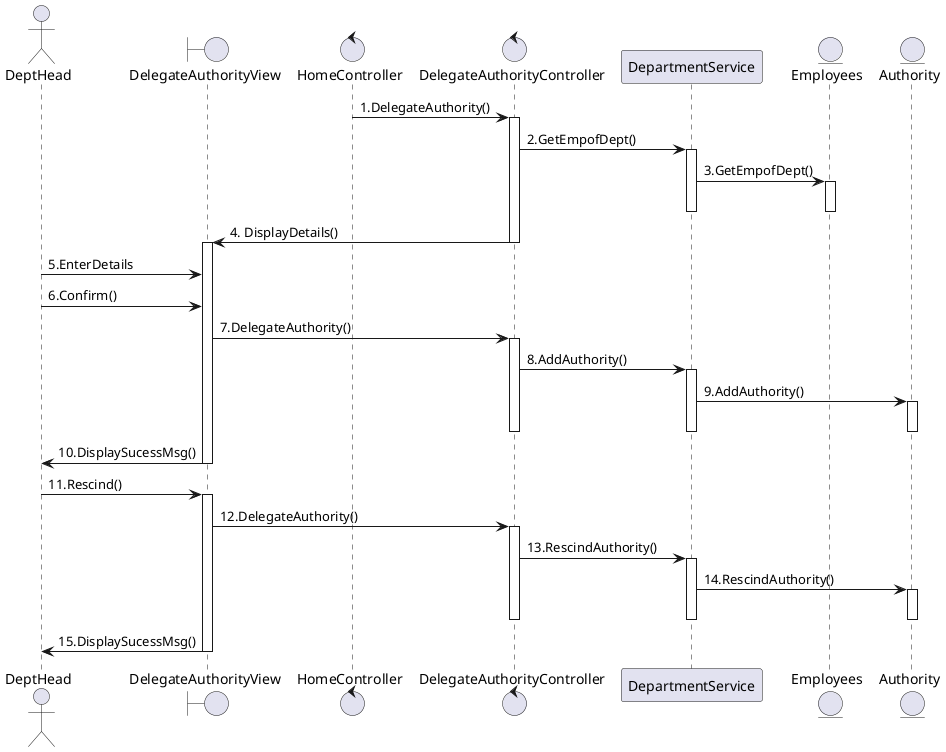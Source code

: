 
@startuml
actor DeptHead
boundary DelegateAuthorityView
control HomeController
control DelegateAuthorityController
Participant DepartmentService
entity Employees
entity Authority

HomeController -> DelegateAuthorityController: 1.DelegateAuthority()
activate DelegateAuthorityController
DelegateAuthorityController -> DepartmentService : 2.GetEmpofDept()
activate DepartmentService
DepartmentService -> Employees: 3.GetEmpofDept()
activate Employees
deactivate Employees
deactivate DepartmentService
DelegateAuthorityController -> DelegateAuthorityView : 4. DisplayDetails()
deactivate DelegateAuthorityController
activate DelegateAuthorityView
DeptHead -> DelegateAuthorityView: 5.EnterDetails
DeptHead -> DelegateAuthorityView: 6.Confirm()
DelegateAuthorityView -> DelegateAuthorityController: 7.DelegateAuthority()
activate DelegateAuthorityController 
DelegateAuthorityController -> DepartmentService: 8.AddAuthority()
activate DepartmentService
DepartmentService -> Authority: 9.AddAuthority()
activate Authority
deactivate Authority
deactivate DepartmentService
deactivate DelegateAuthorityController
DelegateAuthorityView -> DeptHead: 10.DisplaySucessMsg()
deactivate DelegateAuthorityView

DeptHead -> DelegateAuthorityView: 11.Rescind()
activate DelegateAuthorityView
DelegateAuthorityView -> DelegateAuthorityController: 12.DelegateAuthority()
activate DelegateAuthorityController 
DelegateAuthorityController -> DepartmentService: 13.RescindAuthority()
activate DepartmentService
DepartmentService -> Authority: 14.RescindAuthority()
activate Authority
deactivate Authority
deactivate DepartmentService
deactivate DelegateAuthorityController
DelegateAuthorityView -> DeptHead: 15.DisplaySucessMsg()
deactivate DelegateAuthorityView

@enduml